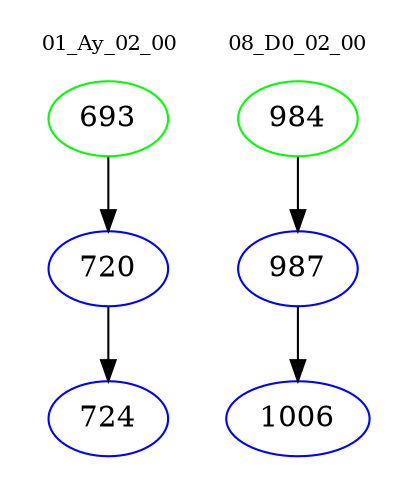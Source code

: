 digraph{
subgraph cluster_0 {
color = white
label = "01_Ay_02_00";
fontsize=10;
T0_693 [label="693", color="green"]
T0_693 -> T0_720 [color="black"]
T0_720 [label="720", color="blue"]
T0_720 -> T0_724 [color="black"]
T0_724 [label="724", color="blue"]
}
subgraph cluster_1 {
color = white
label = "08_D0_02_00";
fontsize=10;
T1_984 [label="984", color="green"]
T1_984 -> T1_987 [color="black"]
T1_987 [label="987", color="blue"]
T1_987 -> T1_1006 [color="black"]
T1_1006 [label="1006", color="blue"]
}
}
